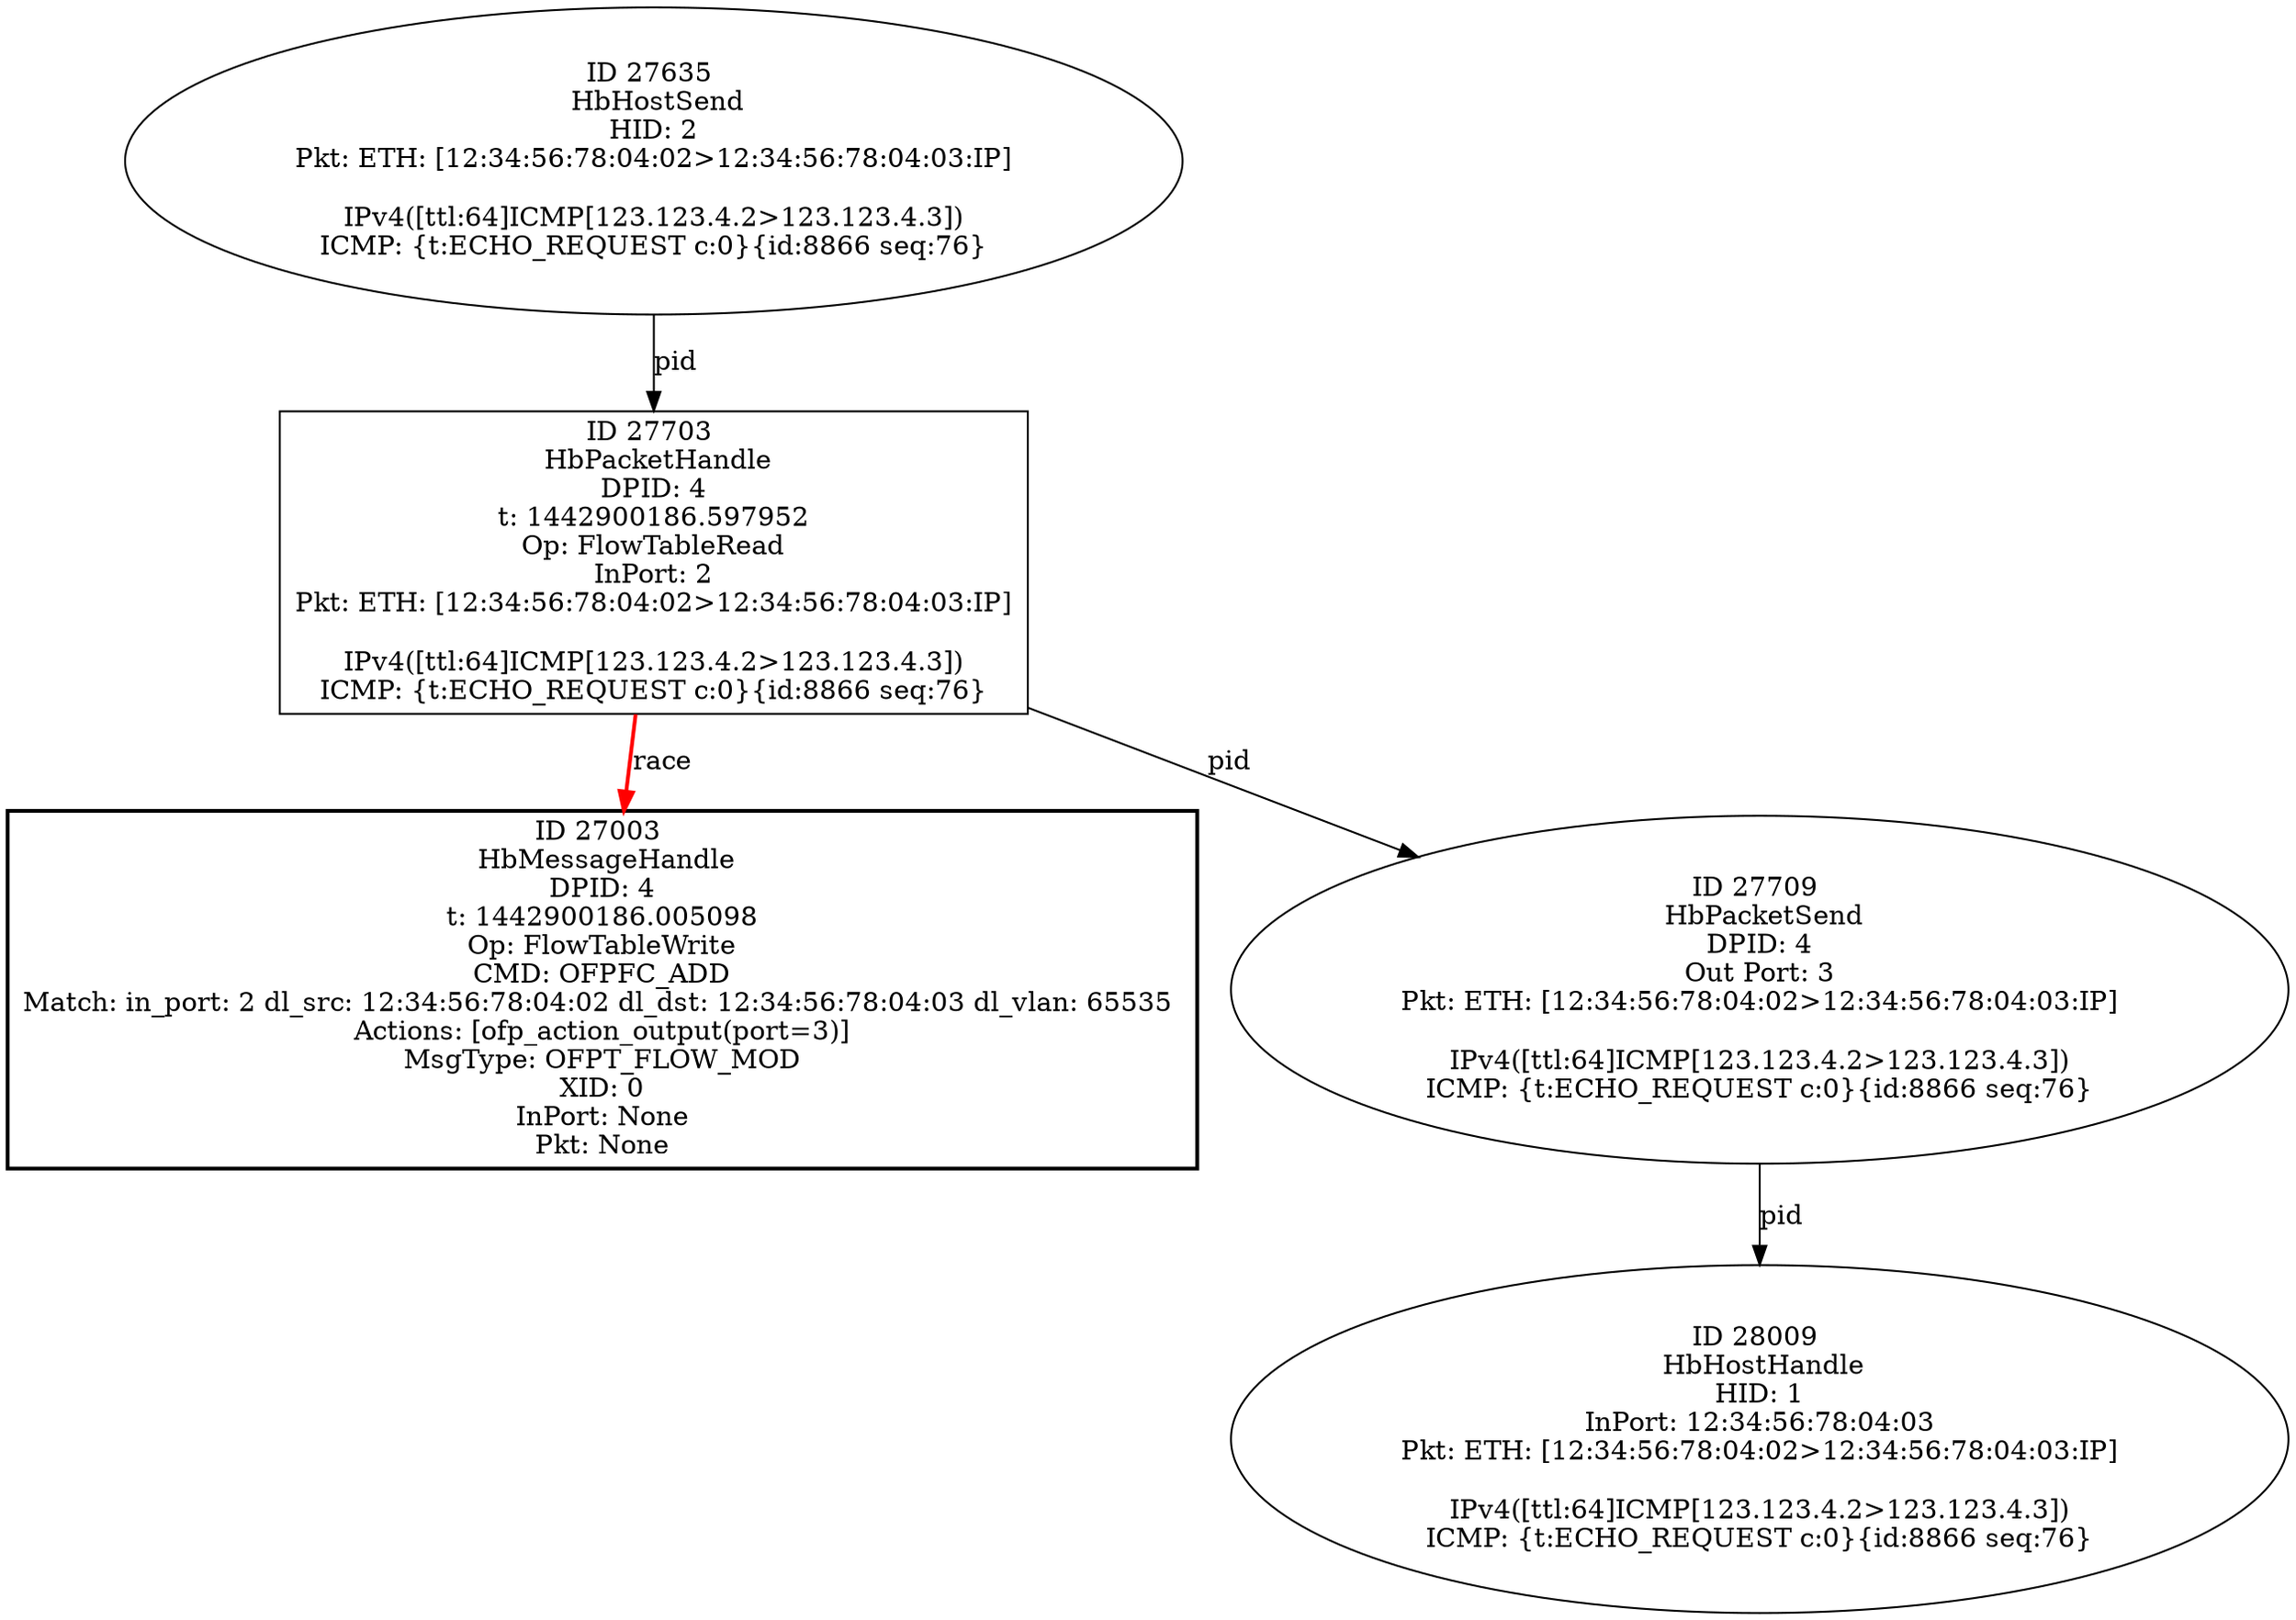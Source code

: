 strict digraph G {
28009 [shape=oval, event=<hb_events.HbHostHandle object at 0x10db2ffd0>, label="ID 28009 
 HbHostHandle
HID: 1
InPort: 12:34:56:78:04:03
Pkt: ETH: [12:34:56:78:04:02>12:34:56:78:04:03:IP]

IPv4([ttl:64]ICMP[123.123.4.2>123.123.4.3])
ICMP: {t:ECHO_REQUEST c:0}{id:8866 seq:76}"];
27003 [shape=box, style=bold, event=<hb_events.HbMessageHandle object at 0x10d9598d0>, label="ID 27003 
 HbMessageHandle
DPID: 4
t: 1442900186.005098
Op: FlowTableWrite
CMD: OFPFC_ADD
Match: in_port: 2 dl_src: 12:34:56:78:04:02 dl_dst: 12:34:56:78:04:03 dl_vlan: 65535 
Actions: [ofp_action_output(port=3)]
MsgType: OFPT_FLOW_MOD
XID: 0
InPort: None
Pkt: None"];
27635 [shape=oval, event=<hb_events.HbHostSend object at 0x10da584d0>, label="ID 27635 
 HbHostSend
HID: 2
Pkt: ETH: [12:34:56:78:04:02>12:34:56:78:04:03:IP]

IPv4([ttl:64]ICMP[123.123.4.2>123.123.4.3])
ICMP: {t:ECHO_REQUEST c:0}{id:8866 seq:76}"];
27709 [shape=oval, event=<hb_events.HbPacketSend object at 0x10da78d50>, label="ID 27709 
 HbPacketSend
DPID: 4
Out Port: 3
Pkt: ETH: [12:34:56:78:04:02>12:34:56:78:04:03:IP]

IPv4([ttl:64]ICMP[123.123.4.2>123.123.4.3])
ICMP: {t:ECHO_REQUEST c:0}{id:8866 seq:76}"];
27703 [shape=box, event=<hb_events.HbPacketHandle object at 0x10da789d0>, label="ID 27703 
 HbPacketHandle
DPID: 4
t: 1442900186.597952
Op: FlowTableRead
InPort: 2
Pkt: ETH: [12:34:56:78:04:02>12:34:56:78:04:03:IP]

IPv4([ttl:64]ICMP[123.123.4.2>123.123.4.3])
ICMP: {t:ECHO_REQUEST c:0}{id:8866 seq:76}"];
27635 -> 27703  [rel=pid, label=pid];
27709 -> 28009  [rel=pid, label=pid];
27703 -> 27003  [harmful=True, color=red, style=bold, rel=race, label=race];
27703 -> 27709  [rel=pid, label=pid];
}
